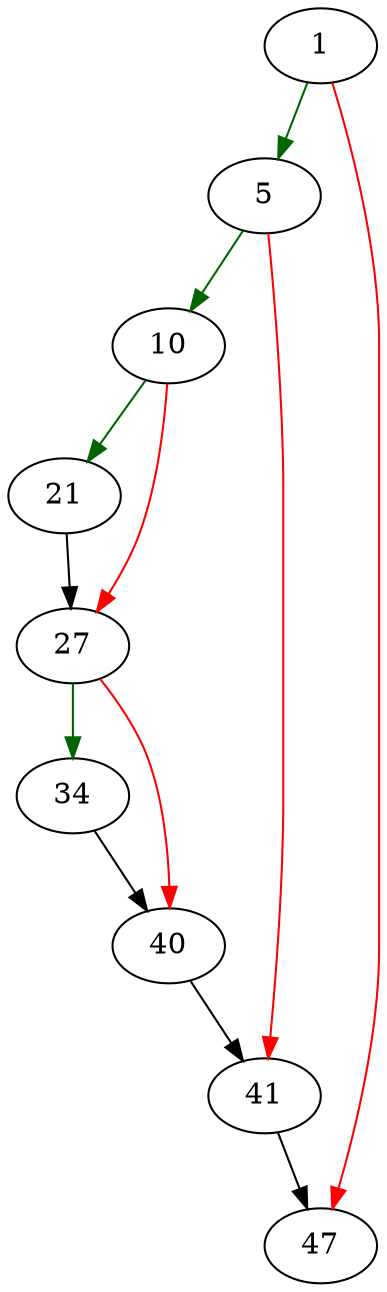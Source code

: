 strict digraph "vdbeIncrFree" {
	// Node definitions.
	1 [entry=true];
	5;
	47;
	10;
	41;
	21;
	27;
	34;
	40;

	// Edge definitions.
	1 -> 5 [
		color=darkgreen
		cond=true
	];
	1 -> 47 [
		color=red
		cond=false
	];
	5 -> 10 [
		color=darkgreen
		cond=true
	];
	5 -> 41 [
		color=red
		cond=false
	];
	10 -> 21 [
		color=darkgreen
		cond=true
	];
	10 -> 27 [
		color=red
		cond=false
	];
	41 -> 47;
	21 -> 27;
	27 -> 34 [
		color=darkgreen
		cond=true
	];
	27 -> 40 [
		color=red
		cond=false
	];
	34 -> 40;
	40 -> 41;
}